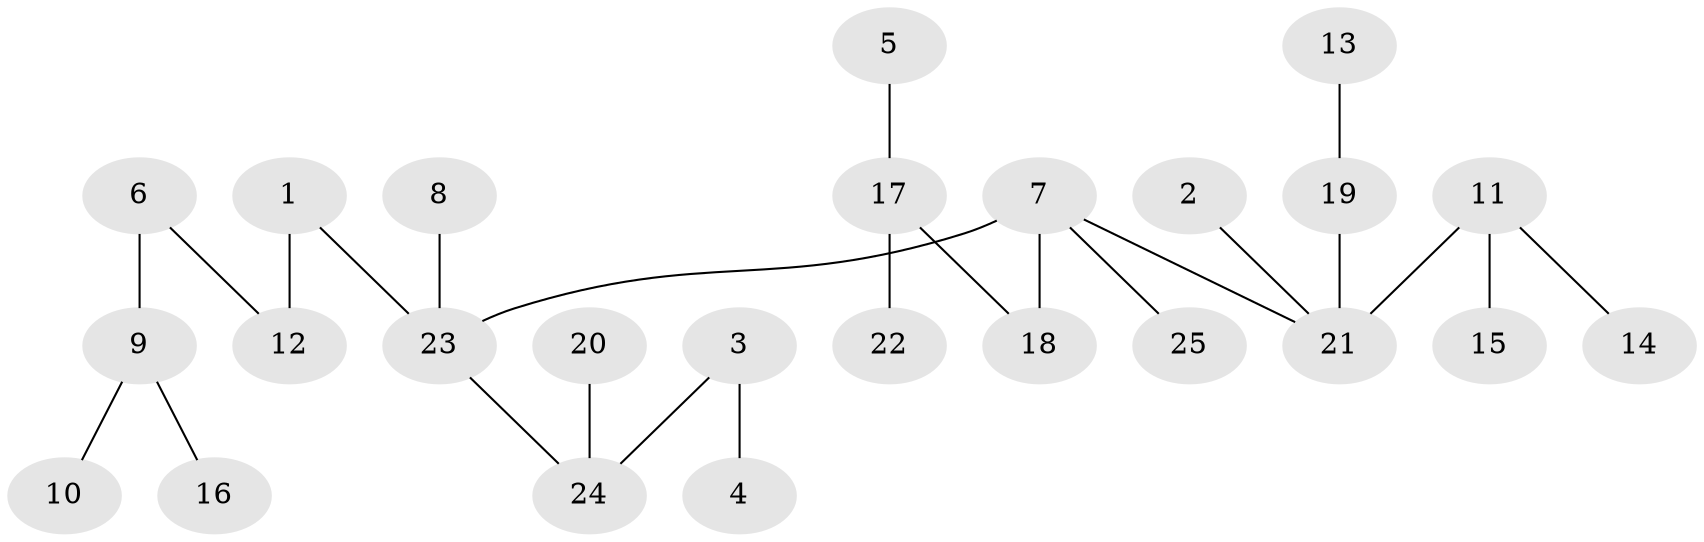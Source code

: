 // original degree distribution, {5: 0.06, 3: 0.12, 2: 0.2, 6: 0.02, 4: 0.06, 1: 0.54}
// Generated by graph-tools (version 1.1) at 2025/50/03/09/25 03:50:20]
// undirected, 25 vertices, 24 edges
graph export_dot {
graph [start="1"]
  node [color=gray90,style=filled];
  1;
  2;
  3;
  4;
  5;
  6;
  7;
  8;
  9;
  10;
  11;
  12;
  13;
  14;
  15;
  16;
  17;
  18;
  19;
  20;
  21;
  22;
  23;
  24;
  25;
  1 -- 12 [weight=1.0];
  1 -- 23 [weight=1.0];
  2 -- 21 [weight=1.0];
  3 -- 4 [weight=1.0];
  3 -- 24 [weight=1.0];
  5 -- 17 [weight=1.0];
  6 -- 9 [weight=1.0];
  6 -- 12 [weight=1.0];
  7 -- 18 [weight=1.0];
  7 -- 21 [weight=1.0];
  7 -- 23 [weight=1.0];
  7 -- 25 [weight=1.0];
  8 -- 23 [weight=1.0];
  9 -- 10 [weight=1.0];
  9 -- 16 [weight=1.0];
  11 -- 14 [weight=1.0];
  11 -- 15 [weight=1.0];
  11 -- 21 [weight=1.0];
  13 -- 19 [weight=1.0];
  17 -- 18 [weight=1.0];
  17 -- 22 [weight=1.0];
  19 -- 21 [weight=1.0];
  20 -- 24 [weight=1.0];
  23 -- 24 [weight=1.0];
}
